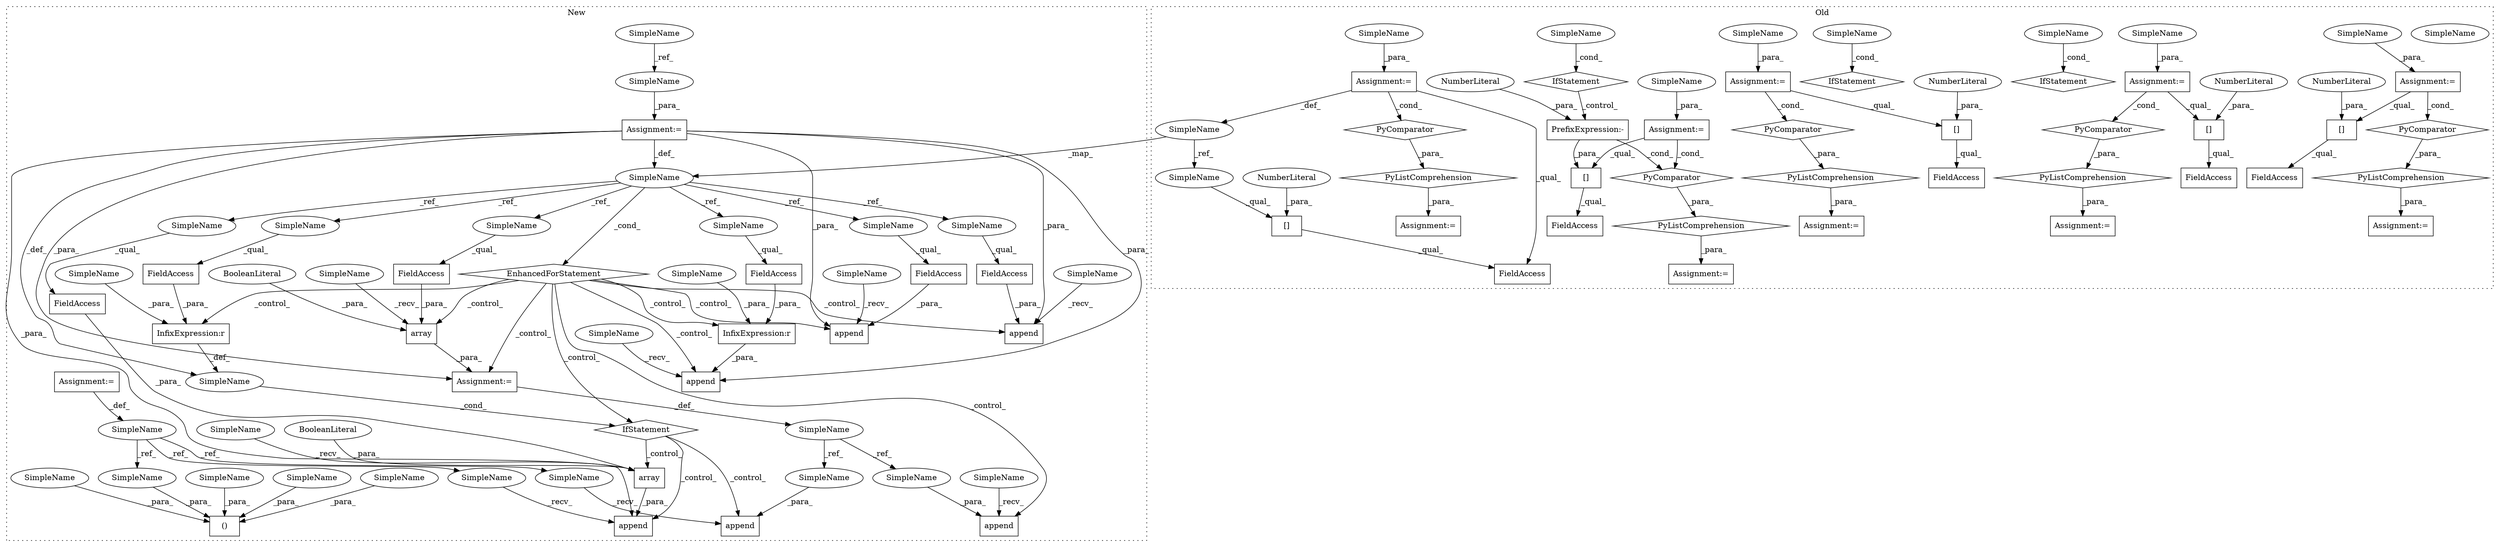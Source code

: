 digraph G {
subgraph cluster0 {
1 [label="PyListComprehension" a="109" s="1446" l="100" shape="diamond"];
3 [label="PyComparator" a="113" s="1515" l="23" shape="diamond"];
4 [label="Assignment:=" a="7" s="1515" l="23" shape="box"];
6 [label="Assignment:=" a="7" s="1434" l="12" shape="box"];
7 [label="[]" a="2" s="1446,1451" l="4,1" shape="box"];
8 [label="NumberLiteral" a="34" s="1450" l="1" shape="ellipse"];
12 [label="SimpleName" a="42" s="1518" l="3" shape="ellipse"];
16 [label="Assignment:=" a="7" s="1031" l="23" shape="box"];
17 [label="PyComparator" a="113" s="1031" l="23" shape="diamond"];
18 [label="[]" a="2" s="961,966" l="4,1" shape="box"];
19 [label="NumberLiteral" a="34" s="965" l="1" shape="ellipse"];
23 [label="FieldAccess" a="22" s="1446" l="11" shape="box"];
24 [label="FieldAccess" a="22" s="961" l="12" shape="box"];
34 [label="Assignment:=" a="7" s="1398" l="23" shape="box"];
35 [label="PyComparator" a="113" s="1398" l="23" shape="diamond"];
36 [label="[]" a="2" s="1327,1332" l="4,1" shape="box"];
37 [label="NumberLiteral" a="34" s="1331" l="1" shape="ellipse"];
38 [label="FieldAccess" a="22" s="1327" l="13" shape="box"];
39 [label="PyListComprehension" a="109" s="1327" l="102" shape="diamond"];
40 [label="Assignment:=" a="7" s="1277" l="23" shape="box"];
41 [label="PyComparator" a="113" s="1277" l="23" shape="diamond"];
42 [label="[]" a="2" s="1206,1211" l="4,1" shape="box"];
43 [label="NumberLiteral" a="34" s="1210" l="1" shape="ellipse"];
44 [label="FieldAccess" a="22" s="1206" l="13" shape="box"];
45 [label="PyListComprehension" a="109" s="1206" l="102" shape="diamond"];
46 [label="Assignment:=" a="7" s="1194" l="12" shape="box"];
47 [label="PyListComprehension" a="109" s="961" l="101" shape="diamond"];
48 [label="Assignment:=" a="7" s="1156" l="23" shape="box"];
49 [label="PyComparator" a="113" s="1156" l="23" shape="diamond"];
50 [label="[]" a="2" s="1085,1091" l="4,1" shape="box"];
51 [label="FieldAccess" a="22" s="1085" l="13" shape="box"];
52 [label="Assignment:=" a="7" s="949" l="12" shape="box"];
53 [label="Assignment:=" a="7" s="1315" l="12" shape="box"];
54 [label="Assignment:=" a="7" s="1073" l="12" shape="box"];
55 [label="PrefixExpression:-" a="38" s="1089" l="1" shape="box"];
56 [label="NumberLiteral" a="34" s="1090" l="1" shape="ellipse"];
57 [label="IfStatement" a="25" s="1031" l="23" shape="diamond"];
58 [label="SimpleName" a="42" s="1174" l="5" shape="ellipse"];
59 [label="IfStatement" a="25" s="1156" l="23" shape="diamond"];
60 [label="PyListComprehension" a="109" s="1085" l="102" shape="diamond"];
61 [label="IfStatement" a="25" s="1277" l="23" shape="diamond"];
71 [label="SimpleName" a="42" s="1295" l="5" shape="ellipse"];
72 [label="SimpleName" a="42" s="1174" l="5" shape="ellipse"];
73 [label="SimpleName" a="42" s="1049" l="5" shape="ellipse"];
84 [label="SimpleName" a="42" s="1407" l="5" shape="ellipse"];
85 [label="SimpleName" a="42" s="1286" l="5" shape="ellipse"];
86 [label="SimpleName" a="42" s="1040" l="5" shape="ellipse"];
87 [label="SimpleName" a="42" s="1524" l="5" shape="ellipse"];
88 [label="SimpleName" a="42" s="1165" l="5" shape="ellipse"];
99 [label="SimpleName" a="42" s="1446" l="3" shape="ellipse"];
label = "Old";
style="dotted";
}
subgraph cluster1 {
2 [label="array" a="32" s="1306,1327" l="6,1" shape="box"];
5 [label="Assignment:=" a="7" s="1299" l="1" shape="box"];
9 [label="Assignment:=" a="7" s="1216,1284" l="53,2" shape="box"];
10 [label="EnhancedForStatement" a="70" s="1216,1284" l="53,2" shape="diamond"];
11 [label="SimpleName" a="42" s="1273" l="3" shape="ellipse"];
13 [label="InfixExpression:r" a="27" s="1459" l="4" shape="box"];
14 [label="InfixExpression:r" a="27" s="1494" l="4" shape="box"];
15 [label="SimpleName" a="42" s="835" l="5" shape="ellipse"];
20 [label="array" a="32" s="1590,1616" l="6,1" shape="box"];
21 [label="SimpleName" a="42" s="" l="" shape="ellipse"];
22 [label="append" a="32" s="1577,1617" l="7,1" shape="box"];
25 [label="FieldAccess" a="22" s="1445" l="14" shape="box"];
26 [label="FieldAccess" a="22" s="1480" l="14" shape="box"];
27 [label="FieldAccess" a="22" s="1413" l="10" shape="box"];
28 [label="FieldAccess" a="22" s="1379" l="10" shape="box"];
29 [label="FieldAccess" a="22" s="1596" l="14" shape="box"];
30 [label="FieldAccess" a="22" s="1312" l="9" shape="box"];
31 [label="BooleanLiteral" a="9" s="1322" l="5" shape="ellipse"];
32 [label="IfStatement" a="25" s="1476,1502" l="4,2" shape="diamond"];
33 [label="BooleanLiteral" a="9" s="1611" l="5" shape="ellipse"];
62 [label="append" a="32" s="1526,1538" l="7,1" shape="box"];
63 [label="SimpleName" a="42" s="1294" l="5" shape="ellipse"];
64 [label="append" a="32" s="1343,1355" l="7,1" shape="box"];
65 [label="()" a="106" s="1007" l="88" shape="box"];
66 [label="append" a="32" s="1438,1467" l="7,1" shape="box"];
67 [label="append" a="32" s="1406,1423" l="7,1" shape="box"];
68 [label="append" a="32" s="1372,1389" l="7,1" shape="box"];
69 [label="SimpleName" a="42" s="881" l="11" shape="ellipse"];
70 [label="Assignment:=" a="7" s="881" l="11" shape="box"];
74 [label="SimpleName" a="42" s="1084" l="11" shape="ellipse"];
75 [label="SimpleName" a="42" s="1565" l="11" shape="ellipse"];
76 [label="SimpleName" a="42" s="1514" l="11" shape="ellipse"];
77 [label="SimpleName" a="42" s="1336" l="6" shape="ellipse"];
78 [label="SimpleName" a="42" s="1007" l="6" shape="ellipse"];
79 [label="SimpleName" a="42" s="1300" l="5" shape="ellipse"];
80 [label="SimpleName" a="42" s="1584" l="5" shape="ellipse"];
81 [label="SimpleName" a="42" s="1279" l="5" shape="ellipse"];
82 [label="SimpleName" a="42" s="1364" l="7" shape="ellipse"];
83 [label="SimpleName" a="42" s="1026" l="7" shape="ellipse"];
89 [label="SimpleName" a="42" s="1066" l="5" shape="ellipse"];
90 [label="SimpleName" a="42" s="1432" l="5" shape="ellipse"];
91 [label="SimpleName" a="42" s="1350" l="5" shape="ellipse"];
92 [label="SimpleName" a="42" s="1533" l="5" shape="ellipse"];
93 [label="SimpleName" a="42" s="1413" l="3" shape="ellipse"];
94 [label="SimpleName" a="42" s="1312" l="3" shape="ellipse"];
95 [label="SimpleName" a="42" s="1445" l="3" shape="ellipse"];
96 [label="SimpleName" a="42" s="1480" l="3" shape="ellipse"];
97 [label="SimpleName" a="42" s="1379" l="3" shape="ellipse"];
98 [label="SimpleName" a="42" s="1596" l="3" shape="ellipse"];
100 [label="SimpleName" a="42" s="1046" l="7" shape="ellipse"];
101 [label="SimpleName" a="42" s="1398" l="7" shape="ellipse"];
102 [label="SimpleName" a="42" s="1498" l="4" shape="ellipse"];
103 [label="SimpleName" a="42" s="1463" l="4" shape="ellipse"];
label = "New";
style="dotted";
}
1 -> 6 [label="_para_"];
2 -> 5 [label="_para_"];
3 -> 1 [label="_para_"];
4 -> 3 [label="_cond_"];
4 -> 12 [label="_def_"];
4 -> 23 [label="_qual_"];
5 -> 63 [label="_def_"];
7 -> 23 [label="_qual_"];
8 -> 7 [label="_para_"];
9 -> 68 [label="_para_"];
9 -> 21 [label="_def_"];
9 -> 11 [label="_def_"];
9 -> 5 [label="_para_"];
9 -> 67 [label="_para_"];
9 -> 22 [label="_para_"];
9 -> 66 [label="_para_"];
10 -> 67 [label="_control_"];
10 -> 13 [label="_control_"];
10 -> 2 [label="_control_"];
10 -> 32 [label="_control_"];
10 -> 5 [label="_control_"];
10 -> 64 [label="_control_"];
10 -> 14 [label="_control_"];
10 -> 66 [label="_control_"];
10 -> 68 [label="_control_"];
11 -> 94 [label="_ref_"];
11 -> 95 [label="_ref_"];
11 -> 93 [label="_ref_"];
11 -> 98 [label="_ref_"];
11 -> 97 [label="_ref_"];
11 -> 10 [label="_cond_"];
11 -> 96 [label="_ref_"];
12 -> 11 [label="_map_"];
12 -> 99 [label="_ref_"];
13 -> 66 [label="_para_"];
14 -> 21 [label="_def_"];
15 -> 81 [label="_ref_"];
16 -> 17 [label="_cond_"];
16 -> 18 [label="_qual_"];
17 -> 47 [label="_para_"];
18 -> 24 [label="_qual_"];
19 -> 18 [label="_para_"];
20 -> 22 [label="_para_"];
21 -> 32 [label="_cond_"];
25 -> 13 [label="_para_"];
26 -> 14 [label="_para_"];
27 -> 67 [label="_para_"];
28 -> 68 [label="_para_"];
29 -> 20 [label="_para_"];
30 -> 2 [label="_para_"];
31 -> 2 [label="_para_"];
32 -> 22 [label="_control_"];
32 -> 62 [label="_control_"];
32 -> 20 [label="_control_"];
33 -> 20 [label="_para_"];
34 -> 35 [label="_cond_"];
34 -> 36 [label="_qual_"];
35 -> 39 [label="_para_"];
36 -> 38 [label="_qual_"];
37 -> 36 [label="_para_"];
39 -> 53 [label="_para_"];
40 -> 41 [label="_cond_"];
40 -> 42 [label="_qual_"];
41 -> 45 [label="_para_"];
42 -> 44 [label="_qual_"];
43 -> 42 [label="_para_"];
45 -> 46 [label="_para_"];
47 -> 52 [label="_para_"];
48 -> 50 [label="_qual_"];
48 -> 49 [label="_cond_"];
49 -> 60 [label="_para_"];
50 -> 51 [label="_qual_"];
55 -> 50 [label="_para_"];
55 -> 49 [label="_cond_"];
56 -> 55 [label="_para_"];
59 -> 55 [label="_control_"];
60 -> 54 [label="_para_"];
63 -> 92 [label="_ref_"];
63 -> 91 [label="_ref_"];
69 -> 76 [label="_ref_"];
69 -> 74 [label="_ref_"];
69 -> 75 [label="_ref_"];
70 -> 69 [label="_def_"];
71 -> 61 [label="_cond_"];
72 -> 59 [label="_cond_"];
73 -> 57 [label="_cond_"];
74 -> 65 [label="_para_"];
75 -> 22 [label="_recv_"];
76 -> 62 [label="_recv_"];
77 -> 64 [label="_recv_"];
78 -> 65 [label="_para_"];
79 -> 2 [label="_recv_"];
80 -> 20 [label="_recv_"];
81 -> 9 [label="_para_"];
82 -> 68 [label="_recv_"];
83 -> 65 [label="_para_"];
84 -> 34 [label="_para_"];
85 -> 40 [label="_para_"];
86 -> 16 [label="_para_"];
87 -> 4 [label="_para_"];
88 -> 48 [label="_para_"];
89 -> 65 [label="_para_"];
90 -> 66 [label="_recv_"];
91 -> 64 [label="_para_"];
92 -> 62 [label="_para_"];
93 -> 27 [label="_qual_"];
94 -> 30 [label="_qual_"];
95 -> 25 [label="_qual_"];
96 -> 26 [label="_qual_"];
97 -> 28 [label="_qual_"];
98 -> 29 [label="_qual_"];
99 -> 7 [label="_qual_"];
100 -> 65 [label="_para_"];
101 -> 67 [label="_recv_"];
102 -> 14 [label="_para_"];
103 -> 13 [label="_para_"];
}